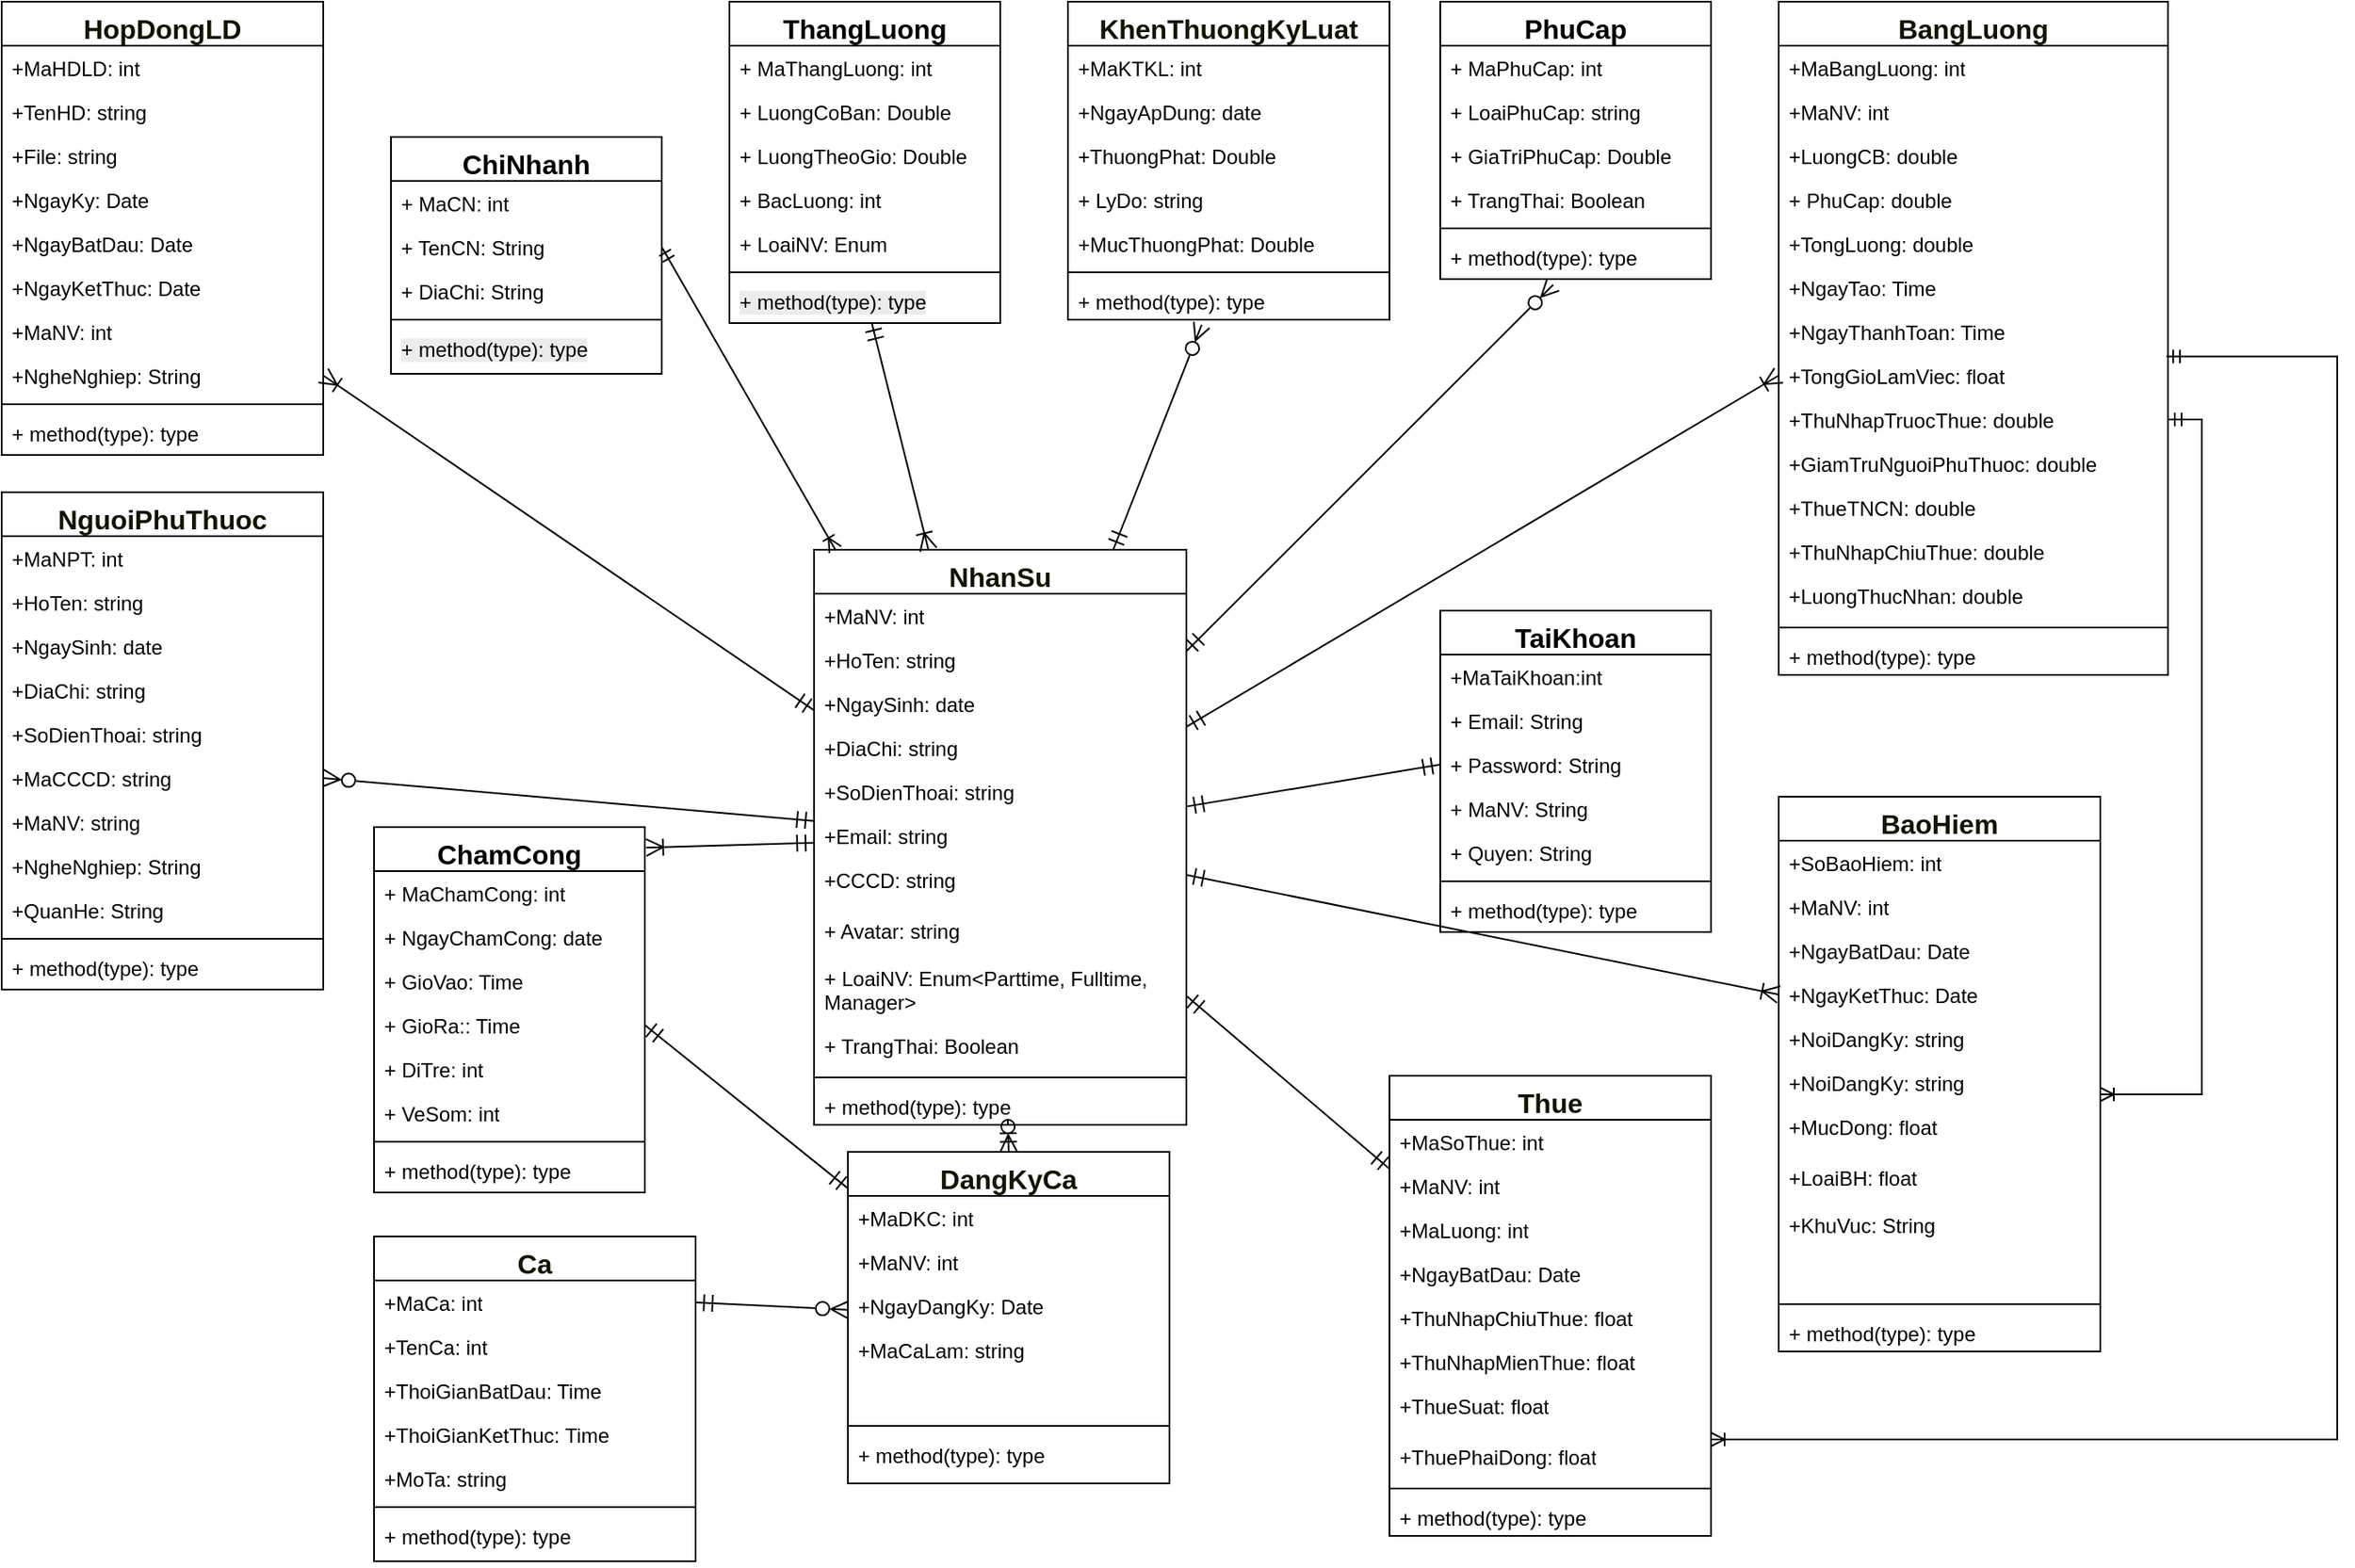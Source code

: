 <mxfile version="27.0.3">
  <diagram id="C5RBs43oDa-KdzZeNtuy" name="Page-1">
    <mxGraphModel dx="1678" dy="-215" grid="1" gridSize="10" guides="1" tooltips="1" connect="1" arrows="1" fold="1" page="1" pageScale="1" pageWidth="827" pageHeight="1169" math="0" shadow="0">
      <root>
        <mxCell id="WIyWlLk6GJQsqaUBKTNV-0" />
        <mxCell id="WIyWlLk6GJQsqaUBKTNV-1" parent="WIyWlLk6GJQsqaUBKTNV-0" />
        <mxCell id="N28FY7dznze9wL057d7z-36" style="edgeStyle=none;curved=1;rounded=0;orthogonalLoop=1;jettySize=auto;html=1;entryX=1;entryY=0.5;entryDx=0;entryDy=0;fontSize=12;startSize=8;endSize=8;endArrow=ERzeroToMany;endFill=0;strokeColor=default;startArrow=ERmandOne;startFill=0;" parent="WIyWlLk6GJQsqaUBKTNV-1" source="MAhJBNkKCPPGFBtyOftE-18" target="n1UEwjL3b48h6cnCrKYW-8" edge="1">
          <mxGeometry relative="1" as="geometry" />
        </mxCell>
        <mxCell id="N28FY7dznze9wL057d7z-39" style="edgeStyle=none;curved=1;rounded=0;orthogonalLoop=1;jettySize=auto;html=1;entryX=1;entryY=0.5;entryDx=0;entryDy=0;fontSize=12;startSize=8;endSize=8;endArrow=ERoneToMany;endFill=0;startArrow=ERmandOne;startFill=0;" parent="WIyWlLk6GJQsqaUBKTNV-1" source="MAhJBNkKCPPGFBtyOftE-18" target="n1UEwjL3b48h6cnCrKYW-27" edge="1">
          <mxGeometry relative="1" as="geometry" />
        </mxCell>
        <mxCell id="N28FY7dznze9wL057d7z-46" style="edgeStyle=none;curved=1;rounded=0;orthogonalLoop=1;jettySize=auto;html=1;entryX=0;entryY=0.5;entryDx=0;entryDy=0;fontSize=12;startSize=8;endSize=8;endArrow=ERmandOne;endFill=0;startArrow=ERmandOne;startFill=0;" parent="WIyWlLk6GJQsqaUBKTNV-1" source="MAhJBNkKCPPGFBtyOftE-18" target="eUlU37ug8p3AVQOr13L2-26" edge="1">
          <mxGeometry relative="1" as="geometry" />
        </mxCell>
        <mxCell id="N28FY7dznze9wL057d7z-47" style="edgeStyle=none;curved=1;rounded=0;orthogonalLoop=1;jettySize=auto;html=1;entryX=1.005;entryY=0.056;entryDx=0;entryDy=0;fontSize=12;startSize=8;endSize=8;endArrow=ERoneToMany;endFill=0;startArrow=ERmandOne;startFill=0;entryPerimeter=0;" parent="WIyWlLk6GJQsqaUBKTNV-1" source="MAhJBNkKCPPGFBtyOftE-18" target="eUlU37ug8p3AVQOr13L2-12" edge="1">
          <mxGeometry relative="1" as="geometry" />
        </mxCell>
        <mxCell id="N28FY7dznze9wL057d7z-48" style="edgeStyle=none;curved=1;rounded=0;orthogonalLoop=1;jettySize=auto;html=1;entryX=0;entryY=0.5;entryDx=0;entryDy=0;fontSize=12;startSize=8;endSize=8;endArrow=ERoneToMany;endFill=0;startArrow=ERmandOne;startFill=0;" parent="WIyWlLk6GJQsqaUBKTNV-1" source="MAhJBNkKCPPGFBtyOftE-18" target="n1UEwjL3b48h6cnCrKYW-81" edge="1">
          <mxGeometry relative="1" as="geometry" />
        </mxCell>
        <mxCell id="MAhJBNkKCPPGFBtyOftE-18" value="&lt;span style=&quot;color: rgb(19, 19, 0); font-family: &amp;quot;trebuchet ms&amp;quot;, verdana, arial, sans-serif; font-size: 16px; text-wrap-mode: nowrap;&quot;&gt;NhanSu&lt;/span&gt;" style="swimlane;fontStyle=1;align=center;verticalAlign=top;childLayout=stackLayout;horizontal=1;startSize=26;horizontalStack=0;resizeParent=1;resizeParentMax=0;resizeLast=0;collapsible=1;marginBottom=0;whiteSpace=wrap;html=1;swimlaneLine=1;" parent="WIyWlLk6GJQsqaUBKTNV-1" vertex="1">
          <mxGeometry x="570" y="2114" width="220" height="340" as="geometry" />
        </mxCell>
        <mxCell id="MAhJBNkKCPPGFBtyOftE-22" value="+MaNV: int" style="text;strokeColor=none;fillColor=none;align=left;verticalAlign=top;spacingLeft=4;spacingRight=4;overflow=hidden;rotatable=0;points=[[0,0.5],[1,0.5]];portConstraint=eastwest;whiteSpace=wrap;html=1;" parent="MAhJBNkKCPPGFBtyOftE-18" vertex="1">
          <mxGeometry y="26" width="220" height="26" as="geometry" />
        </mxCell>
        <mxCell id="MAhJBNkKCPPGFBtyOftE-23" value="+HoTen: string" style="text;strokeColor=none;fillColor=none;align=left;verticalAlign=top;spacingLeft=4;spacingRight=4;overflow=hidden;rotatable=0;points=[[0,0.5],[1,0.5]];portConstraint=eastwest;whiteSpace=wrap;html=1;" parent="MAhJBNkKCPPGFBtyOftE-18" vertex="1">
          <mxGeometry y="52" width="220" height="26" as="geometry" />
        </mxCell>
        <mxCell id="MAhJBNkKCPPGFBtyOftE-30" value="+NgaySinh: date" style="text;strokeColor=none;fillColor=none;align=left;verticalAlign=top;spacingLeft=4;spacingRight=4;overflow=hidden;rotatable=0;points=[[0,0.5],[1,0.5]];portConstraint=eastwest;whiteSpace=wrap;html=1;" parent="MAhJBNkKCPPGFBtyOftE-18" vertex="1">
          <mxGeometry y="78" width="220" height="26" as="geometry" />
        </mxCell>
        <mxCell id="MAhJBNkKCPPGFBtyOftE-31" value="+DiaChi: string" style="text;strokeColor=none;fillColor=none;align=left;verticalAlign=top;spacingLeft=4;spacingRight=4;overflow=hidden;rotatable=0;points=[[0,0.5],[1,0.5]];portConstraint=eastwest;whiteSpace=wrap;html=1;" parent="MAhJBNkKCPPGFBtyOftE-18" vertex="1">
          <mxGeometry y="104" width="220" height="26" as="geometry" />
        </mxCell>
        <mxCell id="MAhJBNkKCPPGFBtyOftE-27" value="+SoDienThoai: string" style="text;strokeColor=none;fillColor=none;align=left;verticalAlign=top;spacingLeft=4;spacingRight=4;overflow=hidden;rotatable=0;points=[[0,0.5],[1,0.5]];portConstraint=eastwest;whiteSpace=wrap;html=1;" parent="MAhJBNkKCPPGFBtyOftE-18" vertex="1">
          <mxGeometry y="130" width="220" height="26" as="geometry" />
        </mxCell>
        <mxCell id="MAhJBNkKCPPGFBtyOftE-37" value="+Email: string" style="text;strokeColor=none;fillColor=none;align=left;verticalAlign=top;spacingLeft=4;spacingRight=4;overflow=hidden;rotatable=0;points=[[0,0.5],[1,0.5]];portConstraint=eastwest;whiteSpace=wrap;html=1;" parent="MAhJBNkKCPPGFBtyOftE-18" vertex="1">
          <mxGeometry y="156" width="220" height="26" as="geometry" />
        </mxCell>
        <mxCell id="MAhJBNkKCPPGFBtyOftE-35" value="+CCCD: string&lt;div&gt;&lt;br&gt;&lt;/div&gt;" style="text;strokeColor=none;fillColor=none;align=left;verticalAlign=top;spacingLeft=4;spacingRight=4;overflow=hidden;rotatable=0;points=[[0,0.5],[1,0.5]];portConstraint=eastwest;whiteSpace=wrap;html=1;" parent="MAhJBNkKCPPGFBtyOftE-18" vertex="1">
          <mxGeometry y="182" width="220" height="30" as="geometry" />
        </mxCell>
        <mxCell id="MAhJBNkKCPPGFBtyOftE-33" value="+ Avatar: string&lt;div&gt;&lt;br&gt;&lt;/div&gt;" style="text;strokeColor=none;fillColor=none;align=left;verticalAlign=top;spacingLeft=4;spacingRight=4;overflow=hidden;rotatable=0;points=[[0,0.5],[1,0.5]];portConstraint=eastwest;whiteSpace=wrap;html=1;" parent="MAhJBNkKCPPGFBtyOftE-18" vertex="1">
          <mxGeometry y="212" width="220" height="28" as="geometry" />
        </mxCell>
        <mxCell id="skmhvDnqfS03blDSHD1X-7" value="+ LoaiNV: Enum&amp;lt;Parttime, Fulltime, Manager&amp;gt;" style="text;strokeColor=none;fillColor=none;align=left;verticalAlign=top;spacingLeft=4;spacingRight=4;overflow=hidden;rotatable=0;points=[[0,0.5],[1,0.5]];portConstraint=eastwest;whiteSpace=wrap;html=1;" parent="MAhJBNkKCPPGFBtyOftE-18" vertex="1">
          <mxGeometry y="240" width="220" height="40" as="geometry" />
        </mxCell>
        <mxCell id="eUlU37ug8p3AVQOr13L2-28" value="+ TrangThai: Boolean" style="text;strokeColor=none;fillColor=none;align=left;verticalAlign=top;spacingLeft=4;spacingRight=4;overflow=hidden;rotatable=0;points=[[0,0.5],[1,0.5]];portConstraint=eastwest;whiteSpace=wrap;html=1;" parent="MAhJBNkKCPPGFBtyOftE-18" vertex="1">
          <mxGeometry y="280" width="220" height="28" as="geometry" />
        </mxCell>
        <mxCell id="MAhJBNkKCPPGFBtyOftE-20" value="" style="line;strokeWidth=1;fillColor=none;align=left;verticalAlign=middle;spacingTop=-1;spacingLeft=3;spacingRight=3;rotatable=0;labelPosition=right;points=[];portConstraint=eastwest;strokeColor=inherit;" parent="MAhJBNkKCPPGFBtyOftE-18" vertex="1">
          <mxGeometry y="308" width="220" height="8" as="geometry" />
        </mxCell>
        <mxCell id="MAhJBNkKCPPGFBtyOftE-21" value="+ method(type): type" style="text;strokeColor=none;fillColor=none;align=left;verticalAlign=top;spacingLeft=4;spacingRight=4;overflow=hidden;rotatable=0;points=[[0,0.5],[1,0.5]];portConstraint=eastwest;whiteSpace=wrap;html=1;" parent="MAhJBNkKCPPGFBtyOftE-18" vertex="1">
          <mxGeometry y="316" width="220" height="24" as="geometry" />
        </mxCell>
        <mxCell id="n1UEwjL3b48h6cnCrKYW-0" value="&lt;span style=&quot;color: rgb(19, 19, 0); font-family: &amp;quot;trebuchet ms&amp;quot;, verdana, arial, sans-serif; font-size: 16px; text-wrap-mode: nowrap;&quot;&gt;NguoiPhuThuoc&lt;/span&gt;" style="swimlane;fontStyle=1;align=center;verticalAlign=top;childLayout=stackLayout;horizontal=1;startSize=26;horizontalStack=0;resizeParent=1;resizeParentMax=0;resizeLast=0;collapsible=1;marginBottom=0;whiteSpace=wrap;html=1;" parent="WIyWlLk6GJQsqaUBKTNV-1" vertex="1">
          <mxGeometry x="90" y="2080" width="190" height="294" as="geometry" />
        </mxCell>
        <mxCell id="n1UEwjL3b48h6cnCrKYW-1" value="+MaNPT: int" style="text;strokeColor=none;fillColor=none;align=left;verticalAlign=top;spacingLeft=4;spacingRight=4;overflow=hidden;rotatable=0;points=[[0,0.5],[1,0.5]];portConstraint=eastwest;whiteSpace=wrap;html=1;" parent="n1UEwjL3b48h6cnCrKYW-0" vertex="1">
          <mxGeometry y="26" width="190" height="26" as="geometry" />
        </mxCell>
        <mxCell id="n1UEwjL3b48h6cnCrKYW-2" value="+HoTen: string" style="text;strokeColor=none;fillColor=none;align=left;verticalAlign=top;spacingLeft=4;spacingRight=4;overflow=hidden;rotatable=0;points=[[0,0.5],[1,0.5]];portConstraint=eastwest;whiteSpace=wrap;html=1;" parent="n1UEwjL3b48h6cnCrKYW-0" vertex="1">
          <mxGeometry y="52" width="190" height="26" as="geometry" />
        </mxCell>
        <mxCell id="n1UEwjL3b48h6cnCrKYW-3" value="+NgaySinh: date" style="text;strokeColor=none;fillColor=none;align=left;verticalAlign=top;spacingLeft=4;spacingRight=4;overflow=hidden;rotatable=0;points=[[0,0.5],[1,0.5]];portConstraint=eastwest;whiteSpace=wrap;html=1;" parent="n1UEwjL3b48h6cnCrKYW-0" vertex="1">
          <mxGeometry y="78" width="190" height="26" as="geometry" />
        </mxCell>
        <mxCell id="n1UEwjL3b48h6cnCrKYW-4" value="+DiaChi: string" style="text;strokeColor=none;fillColor=none;align=left;verticalAlign=top;spacingLeft=4;spacingRight=4;overflow=hidden;rotatable=0;points=[[0,0.5],[1,0.5]];portConstraint=eastwest;whiteSpace=wrap;html=1;" parent="n1UEwjL3b48h6cnCrKYW-0" vertex="1">
          <mxGeometry y="104" width="190" height="26" as="geometry" />
        </mxCell>
        <mxCell id="n1UEwjL3b48h6cnCrKYW-5" value="+SoDienThoai: string" style="text;strokeColor=none;fillColor=none;align=left;verticalAlign=top;spacingLeft=4;spacingRight=4;overflow=hidden;rotatable=0;points=[[0,0.5],[1,0.5]];portConstraint=eastwest;whiteSpace=wrap;html=1;" parent="n1UEwjL3b48h6cnCrKYW-0" vertex="1">
          <mxGeometry y="130" width="190" height="26" as="geometry" />
        </mxCell>
        <mxCell id="n1UEwjL3b48h6cnCrKYW-8" value="+MaCCCD: string" style="text;strokeColor=none;fillColor=none;align=left;verticalAlign=top;spacingLeft=4;spacingRight=4;overflow=hidden;rotatable=0;points=[[0,0.5],[1,0.5]];portConstraint=eastwest;whiteSpace=wrap;html=1;" parent="n1UEwjL3b48h6cnCrKYW-0" vertex="1">
          <mxGeometry y="156" width="190" height="26" as="geometry" />
        </mxCell>
        <mxCell id="n1UEwjL3b48h6cnCrKYW-15" value="+MaNV: string&lt;div&gt;&lt;br&gt;&lt;/div&gt;" style="text;strokeColor=none;fillColor=none;align=left;verticalAlign=top;spacingLeft=4;spacingRight=4;overflow=hidden;rotatable=0;points=[[0,0.5],[1,0.5]];portConstraint=eastwest;whiteSpace=wrap;html=1;" parent="n1UEwjL3b48h6cnCrKYW-0" vertex="1">
          <mxGeometry y="182" width="190" height="26" as="geometry" />
        </mxCell>
        <mxCell id="n1UEwjL3b48h6cnCrKYW-14" value="+NgheNghiep: String" style="text;strokeColor=none;fillColor=none;align=left;verticalAlign=top;spacingLeft=4;spacingRight=4;overflow=hidden;rotatable=0;points=[[0,0.5],[1,0.5]];portConstraint=eastwest;whiteSpace=wrap;html=1;" parent="n1UEwjL3b48h6cnCrKYW-0" vertex="1">
          <mxGeometry y="208" width="190" height="26" as="geometry" />
        </mxCell>
        <mxCell id="n1UEwjL3b48h6cnCrKYW-18" value="+QuanHe: String" style="text;strokeColor=none;fillColor=none;align=left;verticalAlign=top;spacingLeft=4;spacingRight=4;overflow=hidden;rotatable=0;points=[[0,0.5],[1,0.5]];portConstraint=eastwest;whiteSpace=wrap;html=1;" parent="n1UEwjL3b48h6cnCrKYW-0" vertex="1">
          <mxGeometry y="234" width="190" height="26" as="geometry" />
        </mxCell>
        <mxCell id="n1UEwjL3b48h6cnCrKYW-10" value="" style="line;strokeWidth=1;fillColor=none;align=left;verticalAlign=middle;spacingTop=-1;spacingLeft=3;spacingRight=3;rotatable=0;labelPosition=right;points=[];portConstraint=eastwest;strokeColor=inherit;" parent="n1UEwjL3b48h6cnCrKYW-0" vertex="1">
          <mxGeometry y="260" width="190" height="8" as="geometry" />
        </mxCell>
        <mxCell id="n1UEwjL3b48h6cnCrKYW-11" value="+ method(type): type" style="text;strokeColor=none;fillColor=none;align=left;verticalAlign=top;spacingLeft=4;spacingRight=4;overflow=hidden;rotatable=0;points=[[0,0.5],[1,0.5]];portConstraint=eastwest;whiteSpace=wrap;html=1;" parent="n1UEwjL3b48h6cnCrKYW-0" vertex="1">
          <mxGeometry y="268" width="190" height="26" as="geometry" />
        </mxCell>
        <mxCell id="n1UEwjL3b48h6cnCrKYW-19" value="&lt;span style=&quot;color: rgb(19, 19, 0); font-family: &amp;quot;trebuchet ms&amp;quot;, verdana, arial, sans-serif; font-size: 16px; text-wrap-mode: nowrap;&quot;&gt;HopDongLD&lt;/span&gt;" style="swimlane;fontStyle=1;align=center;verticalAlign=top;childLayout=stackLayout;horizontal=1;startSize=26;horizontalStack=0;resizeParent=1;resizeParentMax=0;resizeLast=0;collapsible=1;marginBottom=0;whiteSpace=wrap;html=1;" parent="WIyWlLk6GJQsqaUBKTNV-1" vertex="1">
          <mxGeometry x="90" y="1790" width="190" height="268" as="geometry" />
        </mxCell>
        <mxCell id="n1UEwjL3b48h6cnCrKYW-20" value="+MaHDLD: int" style="text;strokeColor=none;fillColor=none;align=left;verticalAlign=top;spacingLeft=4;spacingRight=4;overflow=hidden;rotatable=0;points=[[0,0.5],[1,0.5]];portConstraint=eastwest;whiteSpace=wrap;html=1;" parent="n1UEwjL3b48h6cnCrKYW-19" vertex="1">
          <mxGeometry y="26" width="190" height="26" as="geometry" />
        </mxCell>
        <mxCell id="n1UEwjL3b48h6cnCrKYW-21" value="+TenHD: string" style="text;strokeColor=none;fillColor=none;align=left;verticalAlign=top;spacingLeft=4;spacingRight=4;overflow=hidden;rotatable=0;points=[[0,0.5],[1,0.5]];portConstraint=eastwest;whiteSpace=wrap;html=1;" parent="n1UEwjL3b48h6cnCrKYW-19" vertex="1">
          <mxGeometry y="52" width="190" height="26" as="geometry" />
        </mxCell>
        <mxCell id="n1UEwjL3b48h6cnCrKYW-22" value="+File: string" style="text;strokeColor=none;fillColor=none;align=left;verticalAlign=top;spacingLeft=4;spacingRight=4;overflow=hidden;rotatable=0;points=[[0,0.5],[1,0.5]];portConstraint=eastwest;whiteSpace=wrap;html=1;" parent="n1UEwjL3b48h6cnCrKYW-19" vertex="1">
          <mxGeometry y="78" width="190" height="26" as="geometry" />
        </mxCell>
        <mxCell id="n1UEwjL3b48h6cnCrKYW-23" value="+NgayKy: Date" style="text;strokeColor=none;fillColor=none;align=left;verticalAlign=top;spacingLeft=4;spacingRight=4;overflow=hidden;rotatable=0;points=[[0,0.5],[1,0.5]];portConstraint=eastwest;whiteSpace=wrap;html=1;" parent="n1UEwjL3b48h6cnCrKYW-19" vertex="1">
          <mxGeometry y="104" width="190" height="26" as="geometry" />
        </mxCell>
        <mxCell id="n1UEwjL3b48h6cnCrKYW-24" value="+NgayBatDau: Date" style="text;strokeColor=none;fillColor=none;align=left;verticalAlign=top;spacingLeft=4;spacingRight=4;overflow=hidden;rotatable=0;points=[[0,0.5],[1,0.5]];portConstraint=eastwest;whiteSpace=wrap;html=1;" parent="n1UEwjL3b48h6cnCrKYW-19" vertex="1">
          <mxGeometry y="130" width="190" height="26" as="geometry" />
        </mxCell>
        <mxCell id="n1UEwjL3b48h6cnCrKYW-25" value="+NgayKetThuc: Date" style="text;strokeColor=none;fillColor=none;align=left;verticalAlign=top;spacingLeft=4;spacingRight=4;overflow=hidden;rotatable=0;points=[[0,0.5],[1,0.5]];portConstraint=eastwest;whiteSpace=wrap;html=1;" parent="n1UEwjL3b48h6cnCrKYW-19" vertex="1">
          <mxGeometry y="156" width="190" height="26" as="geometry" />
        </mxCell>
        <mxCell id="n1UEwjL3b48h6cnCrKYW-26" value="+MaNV: int" style="text;strokeColor=none;fillColor=none;align=left;verticalAlign=top;spacingLeft=4;spacingRight=4;overflow=hidden;rotatable=0;points=[[0,0.5],[1,0.5]];portConstraint=eastwest;whiteSpace=wrap;html=1;" parent="n1UEwjL3b48h6cnCrKYW-19" vertex="1">
          <mxGeometry y="182" width="190" height="26" as="geometry" />
        </mxCell>
        <mxCell id="n1UEwjL3b48h6cnCrKYW-27" value="+NgheNghiep: String" style="text;strokeColor=none;fillColor=none;align=left;verticalAlign=top;spacingLeft=4;spacingRight=4;overflow=hidden;rotatable=0;points=[[0,0.5],[1,0.5]];portConstraint=eastwest;whiteSpace=wrap;html=1;" parent="n1UEwjL3b48h6cnCrKYW-19" vertex="1">
          <mxGeometry y="208" width="190" height="26" as="geometry" />
        </mxCell>
        <mxCell id="n1UEwjL3b48h6cnCrKYW-32" value="" style="line;strokeWidth=1;fillColor=none;align=left;verticalAlign=middle;spacingTop=-1;spacingLeft=3;spacingRight=3;rotatable=0;labelPosition=right;points=[];portConstraint=eastwest;strokeColor=inherit;" parent="n1UEwjL3b48h6cnCrKYW-19" vertex="1">
          <mxGeometry y="234" width="190" height="8" as="geometry" />
        </mxCell>
        <mxCell id="n1UEwjL3b48h6cnCrKYW-33" value="+ method(type): type" style="text;strokeColor=none;fillColor=none;align=left;verticalAlign=top;spacingLeft=4;spacingRight=4;overflow=hidden;rotatable=0;points=[[0,0.5],[1,0.5]];portConstraint=eastwest;whiteSpace=wrap;html=1;" parent="n1UEwjL3b48h6cnCrKYW-19" vertex="1">
          <mxGeometry y="242" width="190" height="26" as="geometry" />
        </mxCell>
        <mxCell id="skmhvDnqfS03blDSHD1X-12" value="&lt;font face=&quot;trebuchet ms, verdana, arial, sans-serif&quot; color=&quot;#131300&quot;&gt;&lt;span style=&quot;font-size: 16px; text-wrap-mode: nowrap;&quot;&gt;KhenThuongKyLuat&lt;/span&gt;&lt;/font&gt;" style="swimlane;fontStyle=1;align=center;verticalAlign=top;childLayout=stackLayout;horizontal=1;startSize=26;horizontalStack=0;resizeParent=1;resizeParentMax=0;resizeLast=0;collapsible=1;marginBottom=0;whiteSpace=wrap;html=1;" parent="WIyWlLk6GJQsqaUBKTNV-1" vertex="1">
          <mxGeometry x="720" y="1790" width="190" height="188" as="geometry" />
        </mxCell>
        <mxCell id="skmhvDnqfS03blDSHD1X-13" value="+MaKTKL: int" style="text;strokeColor=none;fillColor=none;align=left;verticalAlign=top;spacingLeft=4;spacingRight=4;overflow=hidden;rotatable=0;points=[[0,0.5],[1,0.5]];portConstraint=eastwest;whiteSpace=wrap;html=1;" parent="skmhvDnqfS03blDSHD1X-12" vertex="1">
          <mxGeometry y="26" width="190" height="26" as="geometry" />
        </mxCell>
        <mxCell id="skmhvDnqfS03blDSHD1X-15" value="+NgayApDung: date" style="text;strokeColor=none;fillColor=none;align=left;verticalAlign=top;spacingLeft=4;spacingRight=4;overflow=hidden;rotatable=0;points=[[0,0.5],[1,0.5]];portConstraint=eastwest;whiteSpace=wrap;html=1;" parent="skmhvDnqfS03blDSHD1X-12" vertex="1">
          <mxGeometry y="52" width="190" height="26" as="geometry" />
        </mxCell>
        <mxCell id="skmhvDnqfS03blDSHD1X-16" value="+ThuongPhat: Double" style="text;strokeColor=none;fillColor=none;align=left;verticalAlign=top;spacingLeft=4;spacingRight=4;overflow=hidden;rotatable=0;points=[[0,0.5],[1,0.5]];portConstraint=eastwest;whiteSpace=wrap;html=1;" parent="skmhvDnqfS03blDSHD1X-12" vertex="1">
          <mxGeometry y="78" width="190" height="26" as="geometry" />
        </mxCell>
        <mxCell id="skmhvDnqfS03blDSHD1X-17" value="+ LyDo: string" style="text;strokeColor=none;fillColor=none;align=left;verticalAlign=top;spacingLeft=4;spacingRight=4;overflow=hidden;rotatable=0;points=[[0,0.5],[1,0.5]];portConstraint=eastwest;whiteSpace=wrap;html=1;" parent="skmhvDnqfS03blDSHD1X-12" vertex="1">
          <mxGeometry y="104" width="190" height="26" as="geometry" />
        </mxCell>
        <mxCell id="skmhvDnqfS03blDSHD1X-18" value="+MucThuongPhat: Double" style="text;strokeColor=none;fillColor=none;align=left;verticalAlign=top;spacingLeft=4;spacingRight=4;overflow=hidden;rotatable=0;points=[[0,0.5],[1,0.5]];portConstraint=eastwest;whiteSpace=wrap;html=1;" parent="skmhvDnqfS03blDSHD1X-12" vertex="1">
          <mxGeometry y="130" width="190" height="26" as="geometry" />
        </mxCell>
        <mxCell id="skmhvDnqfS03blDSHD1X-22" value="" style="line;strokeWidth=1;fillColor=none;align=left;verticalAlign=middle;spacingTop=-1;spacingLeft=3;spacingRight=3;rotatable=0;labelPosition=right;points=[];portConstraint=eastwest;strokeColor=inherit;" parent="skmhvDnqfS03blDSHD1X-12" vertex="1">
          <mxGeometry y="156" width="190" height="8" as="geometry" />
        </mxCell>
        <mxCell id="skmhvDnqfS03blDSHD1X-23" value="+ method(type): type" style="text;strokeColor=none;fillColor=none;align=left;verticalAlign=top;spacingLeft=4;spacingRight=4;overflow=hidden;rotatable=0;points=[[0,0.5],[1,0.5]];portConstraint=eastwest;whiteSpace=wrap;html=1;" parent="skmhvDnqfS03blDSHD1X-12" vertex="1">
          <mxGeometry y="164" width="190" height="24" as="geometry" />
        </mxCell>
        <mxCell id="skmhvDnqfS03blDSHD1X-29" value="&lt;font style=&quot;font-size: 16px;&quot;&gt;PhuCap&lt;/font&gt;" style="swimlane;fontStyle=1;align=center;verticalAlign=top;childLayout=stackLayout;horizontal=1;startSize=26;horizontalStack=0;resizeParent=1;resizeParentMax=0;resizeLast=0;collapsible=1;marginBottom=0;whiteSpace=wrap;html=1;" parent="WIyWlLk6GJQsqaUBKTNV-1" vertex="1">
          <mxGeometry x="940" y="1790" width="160" height="164" as="geometry" />
        </mxCell>
        <mxCell id="skmhvDnqfS03blDSHD1X-30" value="+ MaPhuCap: int" style="text;strokeColor=none;fillColor=none;align=left;verticalAlign=top;spacingLeft=4;spacingRight=4;overflow=hidden;rotatable=0;points=[[0,0.5],[1,0.5]];portConstraint=eastwest;whiteSpace=wrap;html=1;" parent="skmhvDnqfS03blDSHD1X-29" vertex="1">
          <mxGeometry y="26" width="160" height="26" as="geometry" />
        </mxCell>
        <mxCell id="skmhvDnqfS03blDSHD1X-33" value="+ LoaiPhuCap: string&lt;div&gt;&lt;br&gt;&lt;/div&gt;" style="text;strokeColor=none;fillColor=none;align=left;verticalAlign=top;spacingLeft=4;spacingRight=4;overflow=hidden;rotatable=0;points=[[0,0.5],[1,0.5]];portConstraint=eastwest;whiteSpace=wrap;html=1;" parent="skmhvDnqfS03blDSHD1X-29" vertex="1">
          <mxGeometry y="52" width="160" height="26" as="geometry" />
        </mxCell>
        <mxCell id="skmhvDnqfS03blDSHD1X-35" value="+ GiaTriPhuCap: Double" style="text;strokeColor=none;fillColor=none;align=left;verticalAlign=top;spacingLeft=4;spacingRight=4;overflow=hidden;rotatable=0;points=[[0,0.5],[1,0.5]];portConstraint=eastwest;whiteSpace=wrap;html=1;" parent="skmhvDnqfS03blDSHD1X-29" vertex="1">
          <mxGeometry y="78" width="160" height="26" as="geometry" />
        </mxCell>
        <mxCell id="skmhvDnqfS03blDSHD1X-34" value="+ TrangThai: Boolean" style="text;strokeColor=none;fillColor=none;align=left;verticalAlign=top;spacingLeft=4;spacingRight=4;overflow=hidden;rotatable=0;points=[[0,0.5],[1,0.5]];portConstraint=eastwest;whiteSpace=wrap;html=1;" parent="skmhvDnqfS03blDSHD1X-29" vertex="1">
          <mxGeometry y="104" width="160" height="26" as="geometry" />
        </mxCell>
        <mxCell id="skmhvDnqfS03blDSHD1X-31" value="" style="line;strokeWidth=1;fillColor=none;align=left;verticalAlign=middle;spacingTop=-1;spacingLeft=3;spacingRight=3;rotatable=0;labelPosition=right;points=[];portConstraint=eastwest;strokeColor=inherit;" parent="skmhvDnqfS03blDSHD1X-29" vertex="1">
          <mxGeometry y="130" width="160" height="8" as="geometry" />
        </mxCell>
        <mxCell id="skmhvDnqfS03blDSHD1X-32" value="+ method(type): type" style="text;strokeColor=none;fillColor=none;align=left;verticalAlign=top;spacingLeft=4;spacingRight=4;overflow=hidden;rotatable=0;points=[[0,0.5],[1,0.5]];portConstraint=eastwest;whiteSpace=wrap;html=1;" parent="skmhvDnqfS03blDSHD1X-29" vertex="1">
          <mxGeometry y="138" width="160" height="26" as="geometry" />
        </mxCell>
        <mxCell id="G51oChcOCeXx5hfm2UCt-8" value="&lt;font style=&quot;font-size: 16px;&quot;&gt;ThangLuong&lt;/font&gt;" style="swimlane;fontStyle=1;align=center;verticalAlign=top;childLayout=stackLayout;horizontal=1;startSize=26;horizontalStack=0;resizeParent=1;resizeParentMax=0;resizeLast=0;collapsible=1;marginBottom=0;whiteSpace=wrap;html=1;" parent="WIyWlLk6GJQsqaUBKTNV-1" vertex="1">
          <mxGeometry x="520" y="1790" width="160" height="190" as="geometry" />
        </mxCell>
        <mxCell id="G51oChcOCeXx5hfm2UCt-9" value="+ MaThangLuong: int&amp;nbsp;&lt;div&gt;&lt;br&gt;&lt;/div&gt;" style="text;strokeColor=none;fillColor=none;align=left;verticalAlign=top;spacingLeft=4;spacingRight=4;overflow=hidden;rotatable=0;points=[[0,0.5],[1,0.5]];portConstraint=eastwest;whiteSpace=wrap;html=1;" parent="G51oChcOCeXx5hfm2UCt-8" vertex="1">
          <mxGeometry y="26" width="160" height="26" as="geometry" />
        </mxCell>
        <mxCell id="G51oChcOCeXx5hfm2UCt-13" value="+ LuongCoBan: Double&lt;div&gt;&lt;br&gt;&lt;/div&gt;" style="text;strokeColor=none;fillColor=none;align=left;verticalAlign=top;spacingLeft=4;spacingRight=4;overflow=hidden;rotatable=0;points=[[0,0.5],[1,0.5]];portConstraint=eastwest;whiteSpace=wrap;html=1;" parent="G51oChcOCeXx5hfm2UCt-8" vertex="1">
          <mxGeometry y="52" width="160" height="26" as="geometry" />
        </mxCell>
        <mxCell id="eUlU37ug8p3AVQOr13L2-7" value="+ LuongTheoGio: Double&lt;div&gt;&lt;br&gt;&lt;/div&gt;" style="text;strokeColor=none;fillColor=none;align=left;verticalAlign=top;spacingLeft=4;spacingRight=4;overflow=hidden;rotatable=0;points=[[0,0.5],[1,0.5]];portConstraint=eastwest;whiteSpace=wrap;html=1;" parent="G51oChcOCeXx5hfm2UCt-8" vertex="1">
          <mxGeometry y="78" width="160" height="26" as="geometry" />
        </mxCell>
        <mxCell id="G51oChcOCeXx5hfm2UCt-14" value="+ BacLuong: int" style="text;strokeColor=none;fillColor=none;align=left;verticalAlign=top;spacingLeft=4;spacingRight=4;overflow=hidden;rotatable=0;points=[[0,0.5],[1,0.5]];portConstraint=eastwest;whiteSpace=wrap;html=1;" parent="G51oChcOCeXx5hfm2UCt-8" vertex="1">
          <mxGeometry y="104" width="160" height="26" as="geometry" />
        </mxCell>
        <mxCell id="eUlU37ug8p3AVQOr13L2-6" value="+ LoaiNV: Enum" style="text;strokeColor=none;fillColor=none;align=left;verticalAlign=top;spacingLeft=4;spacingRight=4;overflow=hidden;rotatable=0;points=[[0,0.5],[1,0.5]];portConstraint=eastwest;whiteSpace=wrap;html=1;" parent="G51oChcOCeXx5hfm2UCt-8" vertex="1">
          <mxGeometry y="130" width="160" height="26" as="geometry" />
        </mxCell>
        <mxCell id="G51oChcOCeXx5hfm2UCt-10" value="" style="line;strokeWidth=1;fillColor=none;align=left;verticalAlign=middle;spacingTop=-1;spacingLeft=3;spacingRight=3;rotatable=0;labelPosition=right;points=[];portConstraint=eastwest;strokeColor=inherit;" parent="G51oChcOCeXx5hfm2UCt-8" vertex="1">
          <mxGeometry y="156" width="160" height="8" as="geometry" />
        </mxCell>
        <mxCell id="G51oChcOCeXx5hfm2UCt-12" value="&lt;span style=&quot;color: rgb(0, 0, 0); font-family: Helvetica; font-size: 12px; font-style: normal; font-variant-ligatures: normal; font-variant-caps: normal; font-weight: 400; letter-spacing: normal; orphans: 2; text-align: left; text-indent: 0px; text-transform: none; widows: 2; word-spacing: 0px; -webkit-text-stroke-width: 0px; white-space: normal; background-color: rgb(236, 236, 236); text-decoration-thickness: initial; text-decoration-style: initial; text-decoration-color: initial; float: none; display: inline !important;&quot;&gt;+ method(type): type&lt;/span&gt;" style="text;strokeColor=none;fillColor=none;align=left;verticalAlign=top;spacingLeft=4;spacingRight=4;overflow=hidden;rotatable=0;points=[[0,0.5],[1,0.5]];portConstraint=eastwest;whiteSpace=wrap;html=1;" parent="G51oChcOCeXx5hfm2UCt-8" vertex="1">
          <mxGeometry y="164" width="160" height="26" as="geometry" />
        </mxCell>
        <mxCell id="n1UEwjL3b48h6cnCrKYW-64" value="&lt;span style=&quot;color: rgb(19, 19, 0); font-family: &amp;quot;trebuchet ms&amp;quot;, verdana, arial, sans-serif; font-size: 16px; text-wrap-mode: nowrap;&quot;&gt;Thue&lt;/span&gt;" style="swimlane;fontStyle=1;align=center;verticalAlign=top;childLayout=stackLayout;horizontal=1;startSize=26;horizontalStack=0;resizeParent=1;resizeParentMax=0;resizeLast=0;collapsible=1;marginBottom=0;whiteSpace=wrap;html=1;" parent="WIyWlLk6GJQsqaUBKTNV-1" vertex="1">
          <mxGeometry x="910" y="2425" width="190" height="272" as="geometry" />
        </mxCell>
        <mxCell id="n1UEwjL3b48h6cnCrKYW-65" value="+MaSoThue: int" style="text;strokeColor=none;fillColor=none;align=left;verticalAlign=top;spacingLeft=4;spacingRight=4;overflow=hidden;rotatable=0;points=[[0,0.5],[1,0.5]];portConstraint=eastwest;whiteSpace=wrap;html=1;" parent="n1UEwjL3b48h6cnCrKYW-64" vertex="1">
          <mxGeometry y="26" width="190" height="26" as="geometry" />
        </mxCell>
        <mxCell id="n1UEwjL3b48h6cnCrKYW-66" value="+MaNV: int" style="text;strokeColor=none;fillColor=none;align=left;verticalAlign=top;spacingLeft=4;spacingRight=4;overflow=hidden;rotatable=0;points=[[0,0.5],[1,0.5]];portConstraint=eastwest;whiteSpace=wrap;html=1;" parent="n1UEwjL3b48h6cnCrKYW-64" vertex="1">
          <mxGeometry y="52" width="190" height="26" as="geometry" />
        </mxCell>
        <mxCell id="n1UEwjL3b48h6cnCrKYW-67" value="+MaLuong: int" style="text;strokeColor=none;fillColor=none;align=left;verticalAlign=top;spacingLeft=4;spacingRight=4;overflow=hidden;rotatable=0;points=[[0,0.5],[1,0.5]];portConstraint=eastwest;whiteSpace=wrap;html=1;" parent="n1UEwjL3b48h6cnCrKYW-64" vertex="1">
          <mxGeometry y="78" width="190" height="26" as="geometry" />
        </mxCell>
        <mxCell id="n1UEwjL3b48h6cnCrKYW-68" value="+NgayBatDau: Date" style="text;strokeColor=none;fillColor=none;align=left;verticalAlign=top;spacingLeft=4;spacingRight=4;overflow=hidden;rotatable=0;points=[[0,0.5],[1,0.5]];portConstraint=eastwest;whiteSpace=wrap;html=1;" parent="n1UEwjL3b48h6cnCrKYW-64" vertex="1">
          <mxGeometry y="104" width="190" height="26" as="geometry" />
        </mxCell>
        <mxCell id="n1UEwjL3b48h6cnCrKYW-69" value="+ThuNhapChiuThue: float" style="text;strokeColor=none;fillColor=none;align=left;verticalAlign=top;spacingLeft=4;spacingRight=4;overflow=hidden;rotatable=0;points=[[0,0.5],[1,0.5]];portConstraint=eastwest;whiteSpace=wrap;html=1;" parent="n1UEwjL3b48h6cnCrKYW-64" vertex="1">
          <mxGeometry y="130" width="190" height="26" as="geometry" />
        </mxCell>
        <mxCell id="n1UEwjL3b48h6cnCrKYW-70" value="+ThuNhapMienThue: float" style="text;strokeColor=none;fillColor=none;align=left;verticalAlign=top;spacingLeft=4;spacingRight=4;overflow=hidden;rotatable=0;points=[[0,0.5],[1,0.5]];portConstraint=eastwest;whiteSpace=wrap;html=1;" parent="n1UEwjL3b48h6cnCrKYW-64" vertex="1">
          <mxGeometry y="156" width="190" height="26" as="geometry" />
        </mxCell>
        <mxCell id="n1UEwjL3b48h6cnCrKYW-71" value="+ThueSuat: float" style="text;strokeColor=none;fillColor=none;align=left;verticalAlign=top;spacingLeft=4;spacingRight=4;overflow=hidden;rotatable=0;points=[[0,0.5],[1,0.5]];portConstraint=eastwest;whiteSpace=wrap;html=1;" parent="n1UEwjL3b48h6cnCrKYW-64" vertex="1">
          <mxGeometry y="182" width="190" height="30" as="geometry" />
        </mxCell>
        <mxCell id="n1UEwjL3b48h6cnCrKYW-72" value="+ThuePhaiDong: float" style="text;strokeColor=none;fillColor=none;align=left;verticalAlign=top;spacingLeft=4;spacingRight=4;overflow=hidden;rotatable=0;points=[[0,0.5],[1,0.5]];portConstraint=eastwest;whiteSpace=wrap;html=1;" parent="n1UEwjL3b48h6cnCrKYW-64" vertex="1">
          <mxGeometry y="212" width="190" height="28" as="geometry" />
        </mxCell>
        <mxCell id="n1UEwjL3b48h6cnCrKYW-74" value="" style="line;strokeWidth=1;fillColor=none;align=left;verticalAlign=middle;spacingTop=-1;spacingLeft=3;spacingRight=3;rotatable=0;labelPosition=right;points=[];portConstraint=eastwest;strokeColor=inherit;" parent="n1UEwjL3b48h6cnCrKYW-64" vertex="1">
          <mxGeometry y="240" width="190" height="8" as="geometry" />
        </mxCell>
        <mxCell id="n1UEwjL3b48h6cnCrKYW-75" value="+ method(type): type" style="text;strokeColor=none;fillColor=none;align=left;verticalAlign=top;spacingLeft=4;spacingRight=4;overflow=hidden;rotatable=0;points=[[0,0.5],[1,0.5]];portConstraint=eastwest;whiteSpace=wrap;html=1;" parent="n1UEwjL3b48h6cnCrKYW-64" vertex="1">
          <mxGeometry y="248" width="190" height="24" as="geometry" />
        </mxCell>
        <mxCell id="kJ1bPHeSEVhXRODT_pPs-10" style="edgeStyle=orthogonalEdgeStyle;rounded=0;orthogonalLoop=1;jettySize=auto;html=1;entryX=1;entryY=0.5;entryDx=0;entryDy=0;endArrow=ERmandOne;endFill=0;startArrow=ERoneToMany;startFill=0;" parent="WIyWlLk6GJQsqaUBKTNV-1" source="n1UEwjL3b48h6cnCrKYW-77" target="N28FY7dznze9wL057d7z-23" edge="1">
          <mxGeometry relative="1" as="geometry">
            <Array as="points">
              <mxPoint x="1390" y="2436" />
              <mxPoint x="1390" y="2037" />
            </Array>
          </mxGeometry>
        </mxCell>
        <mxCell id="n1UEwjL3b48h6cnCrKYW-77" value="&lt;span style=&quot;color: rgb(19, 19, 0); font-family: &amp;quot;trebuchet ms&amp;quot;, verdana, arial, sans-serif; font-size: 16px; text-wrap-mode: nowrap;&quot;&gt;BaoHiem&lt;/span&gt;" style="swimlane;fontStyle=1;align=center;verticalAlign=top;childLayout=stackLayout;horizontal=1;startSize=26;horizontalStack=0;resizeParent=1;resizeParentMax=0;resizeLast=0;collapsible=1;marginBottom=0;whiteSpace=wrap;html=1;" parent="WIyWlLk6GJQsqaUBKTNV-1" vertex="1">
          <mxGeometry x="1140" y="2260" width="190" height="328" as="geometry" />
        </mxCell>
        <mxCell id="n1UEwjL3b48h6cnCrKYW-78" value="+SoBaoHiem: int" style="text;strokeColor=none;fillColor=none;align=left;verticalAlign=top;spacingLeft=4;spacingRight=4;overflow=hidden;rotatable=0;points=[[0,0.5],[1,0.5]];portConstraint=eastwest;whiteSpace=wrap;html=1;" parent="n1UEwjL3b48h6cnCrKYW-77" vertex="1">
          <mxGeometry y="26" width="190" height="26" as="geometry" />
        </mxCell>
        <mxCell id="n1UEwjL3b48h6cnCrKYW-79" value="+MaNV: int" style="text;strokeColor=none;fillColor=none;align=left;verticalAlign=top;spacingLeft=4;spacingRight=4;overflow=hidden;rotatable=0;points=[[0,0.5],[1,0.5]];portConstraint=eastwest;whiteSpace=wrap;html=1;" parent="n1UEwjL3b48h6cnCrKYW-77" vertex="1">
          <mxGeometry y="52" width="190" height="26" as="geometry" />
        </mxCell>
        <mxCell id="n1UEwjL3b48h6cnCrKYW-80" value="+NgayBatDau: Date" style="text;strokeColor=none;fillColor=none;align=left;verticalAlign=top;spacingLeft=4;spacingRight=4;overflow=hidden;rotatable=0;points=[[0,0.5],[1,0.5]];portConstraint=eastwest;whiteSpace=wrap;html=1;" parent="n1UEwjL3b48h6cnCrKYW-77" vertex="1">
          <mxGeometry y="78" width="190" height="26" as="geometry" />
        </mxCell>
        <mxCell id="n1UEwjL3b48h6cnCrKYW-81" value="+NgayKetThuc: Date" style="text;strokeColor=none;fillColor=none;align=left;verticalAlign=top;spacingLeft=4;spacingRight=4;overflow=hidden;rotatable=0;points=[[0,0.5],[1,0.5]];portConstraint=eastwest;whiteSpace=wrap;html=1;" parent="n1UEwjL3b48h6cnCrKYW-77" vertex="1">
          <mxGeometry y="104" width="190" height="26" as="geometry" />
        </mxCell>
        <mxCell id="n1UEwjL3b48h6cnCrKYW-82" value="+NoiDangKy: string" style="text;strokeColor=none;fillColor=none;align=left;verticalAlign=top;spacingLeft=4;spacingRight=4;overflow=hidden;rotatable=0;points=[[0,0.5],[1,0.5]];portConstraint=eastwest;whiteSpace=wrap;html=1;" parent="n1UEwjL3b48h6cnCrKYW-77" vertex="1">
          <mxGeometry y="130" width="190" height="26" as="geometry" />
        </mxCell>
        <mxCell id="n1UEwjL3b48h6cnCrKYW-83" value="+NoiDangKy: string" style="text;strokeColor=none;fillColor=none;align=left;verticalAlign=top;spacingLeft=4;spacingRight=4;overflow=hidden;rotatable=0;points=[[0,0.5],[1,0.5]];portConstraint=eastwest;whiteSpace=wrap;html=1;" parent="n1UEwjL3b48h6cnCrKYW-77" vertex="1">
          <mxGeometry y="156" width="190" height="26" as="geometry" />
        </mxCell>
        <mxCell id="n1UEwjL3b48h6cnCrKYW-84" value="+MucDong: float" style="text;strokeColor=none;fillColor=none;align=left;verticalAlign=top;spacingLeft=4;spacingRight=4;overflow=hidden;rotatable=0;points=[[0,0.5],[1,0.5]];portConstraint=eastwest;whiteSpace=wrap;html=1;" parent="n1UEwjL3b48h6cnCrKYW-77" vertex="1">
          <mxGeometry y="182" width="190" height="30" as="geometry" />
        </mxCell>
        <mxCell id="n1UEwjL3b48h6cnCrKYW-85" value="+LoaiBH: float" style="text;strokeColor=none;fillColor=none;align=left;verticalAlign=top;spacingLeft=4;spacingRight=4;overflow=hidden;rotatable=0;points=[[0,0.5],[1,0.5]];portConstraint=eastwest;whiteSpace=wrap;html=1;" parent="n1UEwjL3b48h6cnCrKYW-77" vertex="1">
          <mxGeometry y="212" width="190" height="28" as="geometry" />
        </mxCell>
        <mxCell id="n1UEwjL3b48h6cnCrKYW-86" value="+KhuVuc: String" style="text;strokeColor=none;fillColor=none;align=left;verticalAlign=top;spacingLeft=4;spacingRight=4;overflow=hidden;rotatable=0;points=[[0,0.5],[1,0.5]];portConstraint=eastwest;whiteSpace=wrap;html=1;" parent="n1UEwjL3b48h6cnCrKYW-77" vertex="1">
          <mxGeometry y="240" width="190" height="28" as="geometry" />
        </mxCell>
        <mxCell id="n1UEwjL3b48h6cnCrKYW-91" style="text;strokeColor=none;fillColor=none;align=left;verticalAlign=top;spacingLeft=4;spacingRight=4;overflow=hidden;rotatable=0;points=[[0,0.5],[1,0.5]];portConstraint=eastwest;whiteSpace=wrap;html=1;" parent="n1UEwjL3b48h6cnCrKYW-77" vertex="1">
          <mxGeometry y="268" width="190" height="28" as="geometry" />
        </mxCell>
        <mxCell id="n1UEwjL3b48h6cnCrKYW-87" value="" style="line;strokeWidth=1;fillColor=none;align=left;verticalAlign=middle;spacingTop=-1;spacingLeft=3;spacingRight=3;rotatable=0;labelPosition=right;points=[];portConstraint=eastwest;strokeColor=inherit;" parent="n1UEwjL3b48h6cnCrKYW-77" vertex="1">
          <mxGeometry y="296" width="190" height="8" as="geometry" />
        </mxCell>
        <mxCell id="n1UEwjL3b48h6cnCrKYW-88" value="+ method(type): type" style="text;strokeColor=none;fillColor=none;align=left;verticalAlign=top;spacingLeft=4;spacingRight=4;overflow=hidden;rotatable=0;points=[[0,0.5],[1,0.5]];portConstraint=eastwest;whiteSpace=wrap;html=1;" parent="n1UEwjL3b48h6cnCrKYW-77" vertex="1">
          <mxGeometry y="304" width="190" height="24" as="geometry" />
        </mxCell>
        <mxCell id="N28FY7dznze9wL057d7z-51" style="edgeStyle=none;curved=1;rounded=0;orthogonalLoop=1;jettySize=auto;html=1;entryX=1;entryY=0.5;entryDx=0;entryDy=0;fontSize=12;startSize=8;endSize=8;endArrow=ERmandOne;endFill=0;startArrow=ERzeroToMany;startFill=0;" parent="WIyWlLk6GJQsqaUBKTNV-1" source="E4s4HPXRcCscKU61poWX-0" target="N28FY7dznze9wL057d7z-1" edge="1">
          <mxGeometry relative="1" as="geometry" />
        </mxCell>
        <mxCell id="N28FY7dznze9wL057d7z-54" style="edgeStyle=none;curved=1;rounded=0;orthogonalLoop=1;jettySize=auto;html=1;entryX=1;entryY=0.5;entryDx=0;entryDy=0;fontSize=12;startSize=8;endSize=8;endArrow=ERmandOne;endFill=0;startArrow=ERmandOne;startFill=0;" parent="WIyWlLk6GJQsqaUBKTNV-1" source="E4s4HPXRcCscKU61poWX-0" target="eUlU37ug8p3AVQOr13L2-18" edge="1">
          <mxGeometry relative="1" as="geometry" />
        </mxCell>
        <mxCell id="E4s4HPXRcCscKU61poWX-0" value="&lt;span style=&quot;color: rgb(19, 19, 0); font-family: &amp;quot;trebuchet ms&amp;quot;, verdana, arial, sans-serif; font-size: 16px; text-wrap-mode: nowrap;&quot;&gt;DangKyCa&lt;/span&gt;&lt;div&gt;&lt;span style=&quot;color: rgb(19, 19, 0); font-family: &amp;quot;trebuchet ms&amp;quot;, verdana, arial, sans-serif; font-size: 16px; text-wrap-mode: nowrap;&quot;&gt;&lt;br&gt;&lt;/span&gt;&lt;/div&gt;" style="swimlane;fontStyle=1;align=center;verticalAlign=top;childLayout=stackLayout;horizontal=1;startSize=26;horizontalStack=0;resizeParent=1;resizeParentMax=0;resizeLast=0;collapsible=1;marginBottom=0;whiteSpace=wrap;html=1;" parent="WIyWlLk6GJQsqaUBKTNV-1" vertex="1">
          <mxGeometry x="590" y="2470" width="190" height="196" as="geometry" />
        </mxCell>
        <mxCell id="E4s4HPXRcCscKU61poWX-1" value="+MaDKC: int" style="text;strokeColor=none;fillColor=none;align=left;verticalAlign=top;spacingLeft=4;spacingRight=4;overflow=hidden;rotatable=0;points=[[0,0.5],[1,0.5]];portConstraint=eastwest;whiteSpace=wrap;html=1;" parent="E4s4HPXRcCscKU61poWX-0" vertex="1">
          <mxGeometry y="26" width="190" height="26" as="geometry" />
        </mxCell>
        <mxCell id="E4s4HPXRcCscKU61poWX-2" value="+MaNV: int" style="text;strokeColor=none;fillColor=none;align=left;verticalAlign=top;spacingLeft=4;spacingRight=4;overflow=hidden;rotatable=0;points=[[0,0.5],[1,0.5]];portConstraint=eastwest;whiteSpace=wrap;html=1;" parent="E4s4HPXRcCscKU61poWX-0" vertex="1">
          <mxGeometry y="52" width="190" height="26" as="geometry" />
        </mxCell>
        <mxCell id="E4s4HPXRcCscKU61poWX-3" value="+NgayDangKy: Date" style="text;strokeColor=none;fillColor=none;align=left;verticalAlign=top;spacingLeft=4;spacingRight=4;overflow=hidden;rotatable=0;points=[[0,0.5],[1,0.5]];portConstraint=eastwest;whiteSpace=wrap;html=1;" parent="E4s4HPXRcCscKU61poWX-0" vertex="1">
          <mxGeometry y="78" width="190" height="26" as="geometry" />
        </mxCell>
        <mxCell id="E4s4HPXRcCscKU61poWX-5" value="+MaCaLam: string" style="text;strokeColor=none;fillColor=none;align=left;verticalAlign=top;spacingLeft=4;spacingRight=4;overflow=hidden;rotatable=0;points=[[0,0.5],[1,0.5]];portConstraint=eastwest;whiteSpace=wrap;html=1;" parent="E4s4HPXRcCscKU61poWX-0" vertex="1">
          <mxGeometry y="104" width="190" height="26" as="geometry" />
        </mxCell>
        <mxCell id="E4s4HPXRcCscKU61poWX-10" style="text;strokeColor=none;fillColor=none;align=left;verticalAlign=top;spacingLeft=4;spacingRight=4;overflow=hidden;rotatable=0;points=[[0,0.5],[1,0.5]];portConstraint=eastwest;whiteSpace=wrap;html=1;" parent="E4s4HPXRcCscKU61poWX-0" vertex="1">
          <mxGeometry y="130" width="190" height="28" as="geometry" />
        </mxCell>
        <mxCell id="E4s4HPXRcCscKU61poWX-11" value="" style="line;strokeWidth=1;fillColor=none;align=left;verticalAlign=middle;spacingTop=-1;spacingLeft=3;spacingRight=3;rotatable=0;labelPosition=right;points=[];portConstraint=eastwest;strokeColor=inherit;" parent="E4s4HPXRcCscKU61poWX-0" vertex="1">
          <mxGeometry y="158" width="190" height="8" as="geometry" />
        </mxCell>
        <mxCell id="E4s4HPXRcCscKU61poWX-12" value="+ method(type): type" style="text;strokeColor=none;fillColor=none;align=left;verticalAlign=top;spacingLeft=4;spacingRight=4;overflow=hidden;rotatable=0;points=[[0,0.5],[1,0.5]];portConstraint=eastwest;whiteSpace=wrap;html=1;" parent="E4s4HPXRcCscKU61poWX-0" vertex="1">
          <mxGeometry y="166" width="190" height="30" as="geometry" />
        </mxCell>
        <mxCell id="N28FY7dznze9wL057d7z-0" value="&lt;div&gt;&lt;span style=&quot;color: rgb(19, 19, 0); font-family: &amp;quot;trebuchet ms&amp;quot;, verdana, arial, sans-serif; font-size: 16px; text-wrap-mode: nowrap;&quot;&gt;Ca&lt;/span&gt;&lt;/div&gt;" style="swimlane;fontStyle=1;align=center;verticalAlign=top;childLayout=stackLayout;horizontal=1;startSize=26;horizontalStack=0;resizeParent=1;resizeParentMax=0;resizeLast=0;collapsible=1;marginBottom=0;whiteSpace=wrap;html=1;" parent="WIyWlLk6GJQsqaUBKTNV-1" vertex="1">
          <mxGeometry x="310" y="2520" width="190" height="192" as="geometry" />
        </mxCell>
        <mxCell id="N28FY7dznze9wL057d7z-1" value="+MaCa: int" style="text;strokeColor=none;fillColor=none;align=left;verticalAlign=top;spacingLeft=4;spacingRight=4;overflow=hidden;rotatable=0;points=[[0,0.5],[1,0.5]];portConstraint=eastwest;whiteSpace=wrap;html=1;" parent="N28FY7dznze9wL057d7z-0" vertex="1">
          <mxGeometry y="26" width="190" height="26" as="geometry" />
        </mxCell>
        <mxCell id="N28FY7dznze9wL057d7z-2" value="+TenCa: int" style="text;strokeColor=none;fillColor=none;align=left;verticalAlign=top;spacingLeft=4;spacingRight=4;overflow=hidden;rotatable=0;points=[[0,0.5],[1,0.5]];portConstraint=eastwest;whiteSpace=wrap;html=1;" parent="N28FY7dznze9wL057d7z-0" vertex="1">
          <mxGeometry y="52" width="190" height="26" as="geometry" />
        </mxCell>
        <mxCell id="N28FY7dznze9wL057d7z-3" value="+ThoiGianBatDau: Time" style="text;strokeColor=none;fillColor=none;align=left;verticalAlign=top;spacingLeft=4;spacingRight=4;overflow=hidden;rotatable=0;points=[[0,0.5],[1,0.5]];portConstraint=eastwest;whiteSpace=wrap;html=1;" parent="N28FY7dznze9wL057d7z-0" vertex="1">
          <mxGeometry y="78" width="190" height="26" as="geometry" />
        </mxCell>
        <mxCell id="N28FY7dznze9wL057d7z-4" value="+ThoiGianKetThuc: Time" style="text;strokeColor=none;fillColor=none;align=left;verticalAlign=top;spacingLeft=4;spacingRight=4;overflow=hidden;rotatable=0;points=[[0,0.5],[1,0.5]];portConstraint=eastwest;whiteSpace=wrap;html=1;" parent="N28FY7dznze9wL057d7z-0" vertex="1">
          <mxGeometry y="104" width="190" height="26" as="geometry" />
        </mxCell>
        <mxCell id="N28FY7dznze9wL057d7z-5" value="+MoTa: string" style="text;strokeColor=none;fillColor=none;align=left;verticalAlign=top;spacingLeft=4;spacingRight=4;overflow=hidden;rotatable=0;points=[[0,0.5],[1,0.5]];portConstraint=eastwest;whiteSpace=wrap;html=1;" parent="N28FY7dznze9wL057d7z-0" vertex="1">
          <mxGeometry y="130" width="190" height="26" as="geometry" />
        </mxCell>
        <mxCell id="N28FY7dznze9wL057d7z-7" value="" style="line;strokeWidth=1;fillColor=none;align=left;verticalAlign=middle;spacingTop=-1;spacingLeft=3;spacingRight=3;rotatable=0;labelPosition=right;points=[];portConstraint=eastwest;strokeColor=inherit;" parent="N28FY7dznze9wL057d7z-0" vertex="1">
          <mxGeometry y="156" width="190" height="8" as="geometry" />
        </mxCell>
        <mxCell id="N28FY7dznze9wL057d7z-8" value="+ method(type): type" style="text;strokeColor=none;fillColor=none;align=left;verticalAlign=top;spacingLeft=4;spacingRight=4;overflow=hidden;rotatable=0;points=[[0,0.5],[1,0.5]];portConstraint=eastwest;whiteSpace=wrap;html=1;" parent="N28FY7dznze9wL057d7z-0" vertex="1">
          <mxGeometry y="164" width="190" height="28" as="geometry" />
        </mxCell>
        <mxCell id="N28FY7dznze9wL057d7z-10" value="&lt;div&gt;&lt;span style=&quot;color: rgb(19, 19, 0); font-family: &amp;quot;trebuchet ms&amp;quot;, verdana, arial, sans-serif; font-size: 16px; text-wrap-mode: nowrap;&quot;&gt;BangLuong&lt;/span&gt;&lt;/div&gt;&lt;div&gt;&lt;span style=&quot;color: rgb(19, 19, 0); font-family: &amp;quot;trebuchet ms&amp;quot;, verdana, arial, sans-serif; font-size: 16px; text-wrap-mode: nowrap;&quot;&gt;&lt;br&gt;&lt;/span&gt;&lt;/div&gt;" style="swimlane;fontStyle=1;align=center;verticalAlign=top;childLayout=stackLayout;horizontal=1;startSize=26;horizontalStack=0;resizeParent=1;resizeParentMax=0;resizeLast=0;collapsible=1;marginBottom=0;whiteSpace=wrap;html=1;" parent="WIyWlLk6GJQsqaUBKTNV-1" vertex="1">
          <mxGeometry x="1140" y="1790" width="230" height="398" as="geometry" />
        </mxCell>
        <mxCell id="N28FY7dznze9wL057d7z-11" value="+MaBangLuong: int" style="text;strokeColor=none;fillColor=none;align=left;verticalAlign=top;spacingLeft=4;spacingRight=4;overflow=hidden;rotatable=0;points=[[0,0.5],[1,0.5]];portConstraint=eastwest;whiteSpace=wrap;html=1;" parent="N28FY7dznze9wL057d7z-10" vertex="1">
          <mxGeometry y="26" width="230" height="26" as="geometry" />
        </mxCell>
        <mxCell id="N28FY7dznze9wL057d7z-12" value="+MaNV: int" style="text;strokeColor=none;fillColor=none;align=left;verticalAlign=top;spacingLeft=4;spacingRight=4;overflow=hidden;rotatable=0;points=[[0,0.5],[1,0.5]];portConstraint=eastwest;whiteSpace=wrap;html=1;" parent="N28FY7dznze9wL057d7z-10" vertex="1">
          <mxGeometry y="52" width="230" height="26" as="geometry" />
        </mxCell>
        <mxCell id="N28FY7dznze9wL057d7z-29" value="+LuongCB: double" style="text;strokeColor=none;fillColor=none;align=left;verticalAlign=top;spacingLeft=4;spacingRight=4;overflow=hidden;rotatable=0;points=[[0,0.5],[1,0.5]];portConstraint=eastwest;whiteSpace=wrap;html=1;" parent="N28FY7dznze9wL057d7z-10" vertex="1">
          <mxGeometry y="78" width="230" height="26" as="geometry" />
        </mxCell>
        <mxCell id="N28FY7dznze9wL057d7z-28" value="+ PhuCap: double" style="text;strokeColor=none;fillColor=none;align=left;verticalAlign=top;spacingLeft=4;spacingRight=4;overflow=hidden;rotatable=0;points=[[0,0.5],[1,0.5]];portConstraint=eastwest;whiteSpace=wrap;html=1;" parent="N28FY7dznze9wL057d7z-10" vertex="1">
          <mxGeometry y="104" width="230" height="26" as="geometry" />
        </mxCell>
        <mxCell id="N28FY7dznze9wL057d7z-27" value="+TongLuong: double" style="text;strokeColor=none;fillColor=none;align=left;verticalAlign=top;spacingLeft=4;spacingRight=4;overflow=hidden;rotatable=0;points=[[0,0.5],[1,0.5]];portConstraint=eastwest;whiteSpace=wrap;html=1;" parent="N28FY7dznze9wL057d7z-10" vertex="1">
          <mxGeometry y="130" width="230" height="26" as="geometry" />
        </mxCell>
        <mxCell id="N28FY7dznze9wL057d7z-13" value="+NgayTao: Time" style="text;strokeColor=none;fillColor=none;align=left;verticalAlign=top;spacingLeft=4;spacingRight=4;overflow=hidden;rotatable=0;points=[[0,0.5],[1,0.5]];portConstraint=eastwest;whiteSpace=wrap;html=1;" parent="N28FY7dznze9wL057d7z-10" vertex="1">
          <mxGeometry y="156" width="230" height="26" as="geometry" />
        </mxCell>
        <mxCell id="N28FY7dznze9wL057d7z-14" value="+NgayThanhToan: Time" style="text;strokeColor=none;fillColor=none;align=left;verticalAlign=top;spacingLeft=4;spacingRight=4;overflow=hidden;rotatable=0;points=[[0,0.5],[1,0.5]];portConstraint=eastwest;whiteSpace=wrap;html=1;" parent="N28FY7dznze9wL057d7z-10" vertex="1">
          <mxGeometry y="182" width="230" height="26" as="geometry" />
        </mxCell>
        <mxCell id="N28FY7dznze9wL057d7z-15" value="+TongGioLamViec: float" style="text;strokeColor=none;fillColor=none;align=left;verticalAlign=top;spacingLeft=4;spacingRight=4;overflow=hidden;rotatable=0;points=[[0,0.5],[1,0.5]];portConstraint=eastwest;whiteSpace=wrap;html=1;" parent="N28FY7dznze9wL057d7z-10" vertex="1">
          <mxGeometry y="208" width="230" height="26" as="geometry" />
        </mxCell>
        <mxCell id="N28FY7dznze9wL057d7z-23" value="+ThuNhapTruocThue: double" style="text;strokeColor=none;fillColor=none;align=left;verticalAlign=top;spacingLeft=4;spacingRight=4;overflow=hidden;rotatable=0;points=[[0,0.5],[1,0.5]];portConstraint=eastwest;whiteSpace=wrap;html=1;" parent="N28FY7dznze9wL057d7z-10" vertex="1">
          <mxGeometry y="234" width="230" height="26" as="geometry" />
        </mxCell>
        <mxCell id="N28FY7dznze9wL057d7z-22" value="+GiamTruNguoiPhuThuoc: double&lt;div&gt;&lt;br&gt;&lt;/div&gt;" style="text;strokeColor=none;fillColor=none;align=left;verticalAlign=top;spacingLeft=4;spacingRight=4;overflow=hidden;rotatable=0;points=[[0,0.5],[1,0.5]];portConstraint=eastwest;whiteSpace=wrap;html=1;" parent="N28FY7dznze9wL057d7z-10" vertex="1">
          <mxGeometry y="260" width="230" height="26" as="geometry" />
        </mxCell>
        <mxCell id="N28FY7dznze9wL057d7z-21" value="+ThueTNCN: double" style="text;strokeColor=none;fillColor=none;align=left;verticalAlign=top;spacingLeft=4;spacingRight=4;overflow=hidden;rotatable=0;points=[[0,0.5],[1,0.5]];portConstraint=eastwest;whiteSpace=wrap;html=1;" parent="N28FY7dznze9wL057d7z-10" vertex="1">
          <mxGeometry y="286" width="230" height="26" as="geometry" />
        </mxCell>
        <mxCell id="N28FY7dznze9wL057d7z-20" value="+ThuNhapChiuThue: double" style="text;strokeColor=none;fillColor=none;align=left;verticalAlign=top;spacingLeft=4;spacingRight=4;overflow=hidden;rotatable=0;points=[[0,0.5],[1,0.5]];portConstraint=eastwest;whiteSpace=wrap;html=1;" parent="N28FY7dznze9wL057d7z-10" vertex="1">
          <mxGeometry y="312" width="230" height="26" as="geometry" />
        </mxCell>
        <mxCell id="N28FY7dznze9wL057d7z-16" value="+LuongThucNhan: double" style="text;strokeColor=none;fillColor=none;align=left;verticalAlign=top;spacingLeft=4;spacingRight=4;overflow=hidden;rotatable=0;points=[[0,0.5],[1,0.5]];portConstraint=eastwest;whiteSpace=wrap;html=1;" parent="N28FY7dznze9wL057d7z-10" vertex="1">
          <mxGeometry y="338" width="230" height="28" as="geometry" />
        </mxCell>
        <mxCell id="N28FY7dznze9wL057d7z-17" value="" style="line;strokeWidth=1;fillColor=none;align=left;verticalAlign=middle;spacingTop=-1;spacingLeft=3;spacingRight=3;rotatable=0;labelPosition=right;points=[];portConstraint=eastwest;strokeColor=inherit;" parent="N28FY7dznze9wL057d7z-10" vertex="1">
          <mxGeometry y="366" width="230" height="8" as="geometry" />
        </mxCell>
        <mxCell id="N28FY7dznze9wL057d7z-18" value="+ method(type): type" style="text;strokeColor=none;fillColor=none;align=left;verticalAlign=top;spacingLeft=4;spacingRight=4;overflow=hidden;rotatable=0;points=[[0,0.5],[1,0.5]];portConstraint=eastwest;whiteSpace=wrap;html=1;" parent="N28FY7dznze9wL057d7z-10" vertex="1">
          <mxGeometry y="374" width="230" height="24" as="geometry" />
        </mxCell>
        <mxCell id="eUlU37ug8p3AVQOr13L2-12" value="&lt;font style=&quot;font-size: 16px;&quot;&gt;ChamCong&lt;/font&gt;" style="swimlane;fontStyle=1;align=center;verticalAlign=top;childLayout=stackLayout;horizontal=1;startSize=26;horizontalStack=0;resizeParent=1;resizeParentMax=0;resizeLast=0;collapsible=1;marginBottom=0;whiteSpace=wrap;html=1;" parent="WIyWlLk6GJQsqaUBKTNV-1" vertex="1">
          <mxGeometry x="310" y="2278" width="160" height="216" as="geometry" />
        </mxCell>
        <mxCell id="eUlU37ug8p3AVQOr13L2-13" value="+ MaChamCong: int&lt;div&gt;&lt;br&gt;&lt;/div&gt;" style="text;strokeColor=none;fillColor=none;align=left;verticalAlign=top;spacingLeft=4;spacingRight=4;overflow=hidden;rotatable=0;points=[[0,0.5],[1,0.5]];portConstraint=eastwest;whiteSpace=wrap;html=1;" parent="eUlU37ug8p3AVQOr13L2-12" vertex="1">
          <mxGeometry y="26" width="160" height="26" as="geometry" />
        </mxCell>
        <mxCell id="eUlU37ug8p3AVQOr13L2-16" value="+ NgayChamCong: date&lt;div&gt;&lt;br&gt;&lt;/div&gt;" style="text;strokeColor=none;fillColor=none;align=left;verticalAlign=top;spacingLeft=4;spacingRight=4;overflow=hidden;rotatable=0;points=[[0,0.5],[1,0.5]];portConstraint=eastwest;whiteSpace=wrap;html=1;" parent="eUlU37ug8p3AVQOr13L2-12" vertex="1">
          <mxGeometry y="52" width="160" height="26" as="geometry" />
        </mxCell>
        <mxCell id="eUlU37ug8p3AVQOr13L2-17" value="+ GioVao: Time&lt;div&gt;&lt;br&gt;&lt;/div&gt;" style="text;strokeColor=none;fillColor=none;align=left;verticalAlign=top;spacingLeft=4;spacingRight=4;overflow=hidden;rotatable=0;points=[[0,0.5],[1,0.5]];portConstraint=eastwest;whiteSpace=wrap;html=1;" parent="eUlU37ug8p3AVQOr13L2-12" vertex="1">
          <mxGeometry y="78" width="160" height="26" as="geometry" />
        </mxCell>
        <mxCell id="eUlU37ug8p3AVQOr13L2-18" value="+ GioRa:: Time&lt;div&gt;&lt;br&gt;&lt;/div&gt;" style="text;strokeColor=none;fillColor=none;align=left;verticalAlign=top;spacingLeft=4;spacingRight=4;overflow=hidden;rotatable=0;points=[[0,0.5],[1,0.5]];portConstraint=eastwest;whiteSpace=wrap;html=1;" parent="eUlU37ug8p3AVQOr13L2-12" vertex="1">
          <mxGeometry y="104" width="160" height="26" as="geometry" />
        </mxCell>
        <mxCell id="eUlU37ug8p3AVQOr13L2-20" value="+ DiTre: int" style="text;strokeColor=none;fillColor=none;align=left;verticalAlign=top;spacingLeft=4;spacingRight=4;overflow=hidden;rotatable=0;points=[[0,0.5],[1,0.5]];portConstraint=eastwest;whiteSpace=wrap;html=1;" parent="eUlU37ug8p3AVQOr13L2-12" vertex="1">
          <mxGeometry y="130" width="160" height="26" as="geometry" />
        </mxCell>
        <mxCell id="eUlU37ug8p3AVQOr13L2-19" value="+ VeSom: int" style="text;strokeColor=none;fillColor=none;align=left;verticalAlign=top;spacingLeft=4;spacingRight=4;overflow=hidden;rotatable=0;points=[[0,0.5],[1,0.5]];portConstraint=eastwest;whiteSpace=wrap;html=1;" parent="eUlU37ug8p3AVQOr13L2-12" vertex="1">
          <mxGeometry y="156" width="160" height="26" as="geometry" />
        </mxCell>
        <mxCell id="eUlU37ug8p3AVQOr13L2-14" value="" style="line;strokeWidth=1;fillColor=none;align=left;verticalAlign=middle;spacingTop=-1;spacingLeft=3;spacingRight=3;rotatable=0;labelPosition=right;points=[];portConstraint=eastwest;strokeColor=inherit;" parent="eUlU37ug8p3AVQOr13L2-12" vertex="1">
          <mxGeometry y="182" width="160" height="8" as="geometry" />
        </mxCell>
        <mxCell id="eUlU37ug8p3AVQOr13L2-15" value="+ method(type): type" style="text;strokeColor=none;fillColor=none;align=left;verticalAlign=top;spacingLeft=4;spacingRight=4;overflow=hidden;rotatable=0;points=[[0,0.5],[1,0.5]];portConstraint=eastwest;whiteSpace=wrap;html=1;" parent="eUlU37ug8p3AVQOr13L2-12" vertex="1">
          <mxGeometry y="190" width="160" height="26" as="geometry" />
        </mxCell>
        <mxCell id="eUlU37ug8p3AVQOr13L2-21" value="&lt;font style=&quot;font-size: 16px;&quot;&gt;TaiKhoan&lt;/font&gt;" style="swimlane;fontStyle=1;align=center;verticalAlign=top;childLayout=stackLayout;horizontal=1;startSize=26;horizontalStack=0;resizeParent=1;resizeParentMax=0;resizeLast=0;collapsible=1;marginBottom=0;whiteSpace=wrap;html=1;" parent="WIyWlLk6GJQsqaUBKTNV-1" vertex="1">
          <mxGeometry x="940" y="2150" width="160" height="190" as="geometry" />
        </mxCell>
        <mxCell id="eUlU37ug8p3AVQOr13L2-22" value="+MaTaiKhoan:int" style="text;strokeColor=none;fillColor=none;align=left;verticalAlign=top;spacingLeft=4;spacingRight=4;overflow=hidden;rotatable=0;points=[[0,0.5],[1,0.5]];portConstraint=eastwest;whiteSpace=wrap;html=1;" parent="eUlU37ug8p3AVQOr13L2-21" vertex="1">
          <mxGeometry y="26" width="160" height="26" as="geometry" />
        </mxCell>
        <mxCell id="eUlU37ug8p3AVQOr13L2-25" value="+ Email: String" style="text;strokeColor=none;fillColor=none;align=left;verticalAlign=top;spacingLeft=4;spacingRight=4;overflow=hidden;rotatable=0;points=[[0,0.5],[1,0.5]];portConstraint=eastwest;whiteSpace=wrap;html=1;" parent="eUlU37ug8p3AVQOr13L2-21" vertex="1">
          <mxGeometry y="52" width="160" height="26" as="geometry" />
        </mxCell>
        <mxCell id="eUlU37ug8p3AVQOr13L2-26" value="+ Password: String" style="text;strokeColor=none;fillColor=none;align=left;verticalAlign=top;spacingLeft=4;spacingRight=4;overflow=hidden;rotatable=0;points=[[0,0.5],[1,0.5]];portConstraint=eastwest;whiteSpace=wrap;html=1;" parent="eUlU37ug8p3AVQOr13L2-21" vertex="1">
          <mxGeometry y="78" width="160" height="26" as="geometry" />
        </mxCell>
        <mxCell id="eUlU37ug8p3AVQOr13L2-27" value="+ MaNV: String" style="text;strokeColor=none;fillColor=none;align=left;verticalAlign=top;spacingLeft=4;spacingRight=4;overflow=hidden;rotatable=0;points=[[0,0.5],[1,0.5]];portConstraint=eastwest;whiteSpace=wrap;html=1;" parent="eUlU37ug8p3AVQOr13L2-21" vertex="1">
          <mxGeometry y="104" width="160" height="26" as="geometry" />
        </mxCell>
        <mxCell id="-xSBNWtguhiXdYbyg7LZ-0" value="+ Quyen: String" style="text;strokeColor=none;fillColor=none;align=left;verticalAlign=top;spacingLeft=4;spacingRight=4;overflow=hidden;rotatable=0;points=[[0,0.5],[1,0.5]];portConstraint=eastwest;whiteSpace=wrap;html=1;" vertex="1" parent="eUlU37ug8p3AVQOr13L2-21">
          <mxGeometry y="130" width="160" height="26" as="geometry" />
        </mxCell>
        <mxCell id="eUlU37ug8p3AVQOr13L2-23" value="" style="line;strokeWidth=1;fillColor=none;align=left;verticalAlign=middle;spacingTop=-1;spacingLeft=3;spacingRight=3;rotatable=0;labelPosition=right;points=[];portConstraint=eastwest;strokeColor=inherit;" parent="eUlU37ug8p3AVQOr13L2-21" vertex="1">
          <mxGeometry y="156" width="160" height="8" as="geometry" />
        </mxCell>
        <mxCell id="eUlU37ug8p3AVQOr13L2-24" value="+ method(type): type" style="text;strokeColor=none;fillColor=none;align=left;verticalAlign=top;spacingLeft=4;spacingRight=4;overflow=hidden;rotatable=0;points=[[0,0.5],[1,0.5]];portConstraint=eastwest;whiteSpace=wrap;html=1;" parent="eUlU37ug8p3AVQOr13L2-21" vertex="1">
          <mxGeometry y="164" width="160" height="26" as="geometry" />
        </mxCell>
        <mxCell id="N28FY7dznze9wL057d7z-41" style="edgeStyle=none;curved=1;rounded=0;orthogonalLoop=1;jettySize=auto;html=1;entryX=0.525;entryY=0.979;entryDx=0;entryDy=0;entryPerimeter=0;fontSize=12;startSize=8;endSize=8;endArrow=ERmandOne;endFill=0;startArrow=ERoneToMany;startFill=0;" parent="WIyWlLk6GJQsqaUBKTNV-1" source="MAhJBNkKCPPGFBtyOftE-18" target="G51oChcOCeXx5hfm2UCt-12" edge="1">
          <mxGeometry relative="1" as="geometry" />
        </mxCell>
        <mxCell id="N28FY7dznze9wL057d7z-42" style="edgeStyle=none;curved=1;rounded=0;orthogonalLoop=1;jettySize=auto;html=1;entryX=0.416;entryY=1.125;entryDx=0;entryDy=0;entryPerimeter=0;fontSize=12;startSize=8;endSize=8;endArrow=ERzeroToMany;endFill=0;startArrow=ERmandOne;startFill=0;" parent="WIyWlLk6GJQsqaUBKTNV-1" source="MAhJBNkKCPPGFBtyOftE-18" target="skmhvDnqfS03blDSHD1X-23" edge="1">
          <mxGeometry relative="1" as="geometry">
            <mxPoint x="861.2" y="1942.664" as="targetPoint" />
          </mxGeometry>
        </mxCell>
        <mxCell id="N28FY7dznze9wL057d7z-43" style="edgeStyle=none;curved=1;rounded=0;orthogonalLoop=1;jettySize=auto;html=1;entryX=0.417;entryY=1.129;entryDx=0;entryDy=0;entryPerimeter=0;fontSize=12;startSize=8;endSize=8;endArrow=ERzeroToMany;endFill=0;startArrow=ERmandOne;startFill=0;" parent="WIyWlLk6GJQsqaUBKTNV-1" source="MAhJBNkKCPPGFBtyOftE-18" target="skmhvDnqfS03blDSHD1X-32" edge="1">
          <mxGeometry relative="1" as="geometry" />
        </mxCell>
        <mxCell id="N28FY7dznze9wL057d7z-49" style="edgeStyle=none;curved=1;rounded=0;orthogonalLoop=1;jettySize=auto;html=1;entryX=0;entryY=0.5;entryDx=0;entryDy=0;fontSize=12;startSize=8;endSize=8;endArrow=ERoneToMany;endFill=0;startArrow=ERmandOne;startFill=0;" parent="WIyWlLk6GJQsqaUBKTNV-1" source="MAhJBNkKCPPGFBtyOftE-18" target="N28FY7dznze9wL057d7z-15" edge="1">
          <mxGeometry relative="1" as="geometry" />
        </mxCell>
        <mxCell id="N28FY7dznze9wL057d7z-50" style="edgeStyle=none;curved=1;rounded=0;orthogonalLoop=1;jettySize=auto;html=1;entryX=0.5;entryY=0;entryDx=0;entryDy=0;fontSize=12;startSize=8;endSize=8;endArrow=ERzeroToMany;endFill=0;startArrow=ERmandOne;startFill=0;" parent="WIyWlLk6GJQsqaUBKTNV-1" source="MAhJBNkKCPPGFBtyOftE-18" target="E4s4HPXRcCscKU61poWX-0" edge="1">
          <mxGeometry relative="1" as="geometry" />
        </mxCell>
        <mxCell id="N28FY7dznze9wL057d7z-53" style="edgeStyle=none;curved=1;rounded=0;orthogonalLoop=1;jettySize=auto;html=1;fontSize=12;startSize=8;endSize=8;endArrow=ERmandOne;endFill=0;startArrow=ERmandOne;startFill=0;" parent="WIyWlLk6GJQsqaUBKTNV-1" source="MAhJBNkKCPPGFBtyOftE-18" target="n1UEwjL3b48h6cnCrKYW-64" edge="1">
          <mxGeometry relative="1" as="geometry" />
        </mxCell>
        <mxCell id="kJ1bPHeSEVhXRODT_pPs-0" value="&lt;font style=&quot;font-size: 16px;&quot;&gt;ChiNhanh&lt;/font&gt;" style="swimlane;fontStyle=1;align=center;verticalAlign=top;childLayout=stackLayout;horizontal=1;startSize=26;horizontalStack=0;resizeParent=1;resizeParentMax=0;resizeLast=0;collapsible=1;marginBottom=0;whiteSpace=wrap;html=1;" parent="WIyWlLk6GJQsqaUBKTNV-1" vertex="1">
          <mxGeometry x="320" y="1870" width="160" height="140" as="geometry" />
        </mxCell>
        <mxCell id="kJ1bPHeSEVhXRODT_pPs-1" value="+ MaCN: int&amp;nbsp;&lt;div&gt;&lt;br&gt;&lt;/div&gt;" style="text;strokeColor=none;fillColor=none;align=left;verticalAlign=top;spacingLeft=4;spacingRight=4;overflow=hidden;rotatable=0;points=[[0,0.5],[1,0.5]];portConstraint=eastwest;whiteSpace=wrap;html=1;" parent="kJ1bPHeSEVhXRODT_pPs-0" vertex="1">
          <mxGeometry y="26" width="160" height="26" as="geometry" />
        </mxCell>
        <mxCell id="kJ1bPHeSEVhXRODT_pPs-2" value="+ TenCN: String&lt;div&gt;&lt;br&gt;&lt;/div&gt;" style="text;strokeColor=none;fillColor=none;align=left;verticalAlign=top;spacingLeft=4;spacingRight=4;overflow=hidden;rotatable=0;points=[[0,0.5],[1,0.5]];portConstraint=eastwest;whiteSpace=wrap;html=1;" parent="kJ1bPHeSEVhXRODT_pPs-0" vertex="1">
          <mxGeometry y="52" width="160" height="26" as="geometry" />
        </mxCell>
        <mxCell id="kJ1bPHeSEVhXRODT_pPs-3" value="+ DiaChi: String&lt;div&gt;&lt;br&gt;&lt;div&gt;&lt;br&gt;&lt;/div&gt;&lt;/div&gt;" style="text;strokeColor=none;fillColor=none;align=left;verticalAlign=top;spacingLeft=4;spacingRight=4;overflow=hidden;rotatable=0;points=[[0,0.5],[1,0.5]];portConstraint=eastwest;whiteSpace=wrap;html=1;" parent="kJ1bPHeSEVhXRODT_pPs-0" vertex="1">
          <mxGeometry y="78" width="160" height="26" as="geometry" />
        </mxCell>
        <mxCell id="kJ1bPHeSEVhXRODT_pPs-6" value="" style="line;strokeWidth=1;fillColor=none;align=left;verticalAlign=middle;spacingTop=-1;spacingLeft=3;spacingRight=3;rotatable=0;labelPosition=right;points=[];portConstraint=eastwest;strokeColor=inherit;" parent="kJ1bPHeSEVhXRODT_pPs-0" vertex="1">
          <mxGeometry y="104" width="160" height="8" as="geometry" />
        </mxCell>
        <mxCell id="kJ1bPHeSEVhXRODT_pPs-7" value="&lt;span style=&quot;color: rgb(0, 0, 0); font-family: Helvetica; font-size: 12px; font-style: normal; font-variant-ligatures: normal; font-variant-caps: normal; font-weight: 400; letter-spacing: normal; orphans: 2; text-align: left; text-indent: 0px; text-transform: none; widows: 2; word-spacing: 0px; -webkit-text-stroke-width: 0px; white-space: normal; background-color: rgb(236, 236, 236); text-decoration-thickness: initial; text-decoration-style: initial; text-decoration-color: initial; float: none; display: inline !important;&quot;&gt;+ method(type): type&lt;/span&gt;" style="text;strokeColor=none;fillColor=none;align=left;verticalAlign=top;spacingLeft=4;spacingRight=4;overflow=hidden;rotatable=0;points=[[0,0.5],[1,0.5]];portConstraint=eastwest;whiteSpace=wrap;html=1;" parent="kJ1bPHeSEVhXRODT_pPs-0" vertex="1">
          <mxGeometry y="112" width="160" height="28" as="geometry" />
        </mxCell>
        <mxCell id="kJ1bPHeSEVhXRODT_pPs-8" style="rounded=0;orthogonalLoop=1;jettySize=auto;html=1;entryX=1;entryY=0.5;entryDx=0;entryDy=0;endArrow=ERmandOne;endFill=0;startArrow=ERoneToMany;startFill=0;" parent="WIyWlLk6GJQsqaUBKTNV-1" source="MAhJBNkKCPPGFBtyOftE-18" target="kJ1bPHeSEVhXRODT_pPs-2" edge="1">
          <mxGeometry relative="1" as="geometry" />
        </mxCell>
        <mxCell id="kJ1bPHeSEVhXRODT_pPs-12" style="edgeStyle=orthogonalEdgeStyle;rounded=0;orthogonalLoop=1;jettySize=auto;html=1;entryX=0.996;entryY=0.066;entryDx=0;entryDy=0;entryPerimeter=0;endArrow=ERmandOne;endFill=0;startArrow=ERoneToMany;startFill=0;" parent="WIyWlLk6GJQsqaUBKTNV-1" source="n1UEwjL3b48h6cnCrKYW-64" target="N28FY7dznze9wL057d7z-15" edge="1">
          <mxGeometry relative="1" as="geometry">
            <Array as="points">
              <mxPoint x="1470" y="2640" />
              <mxPoint x="1470" y="2000" />
            </Array>
          </mxGeometry>
        </mxCell>
      </root>
    </mxGraphModel>
  </diagram>
</mxfile>
